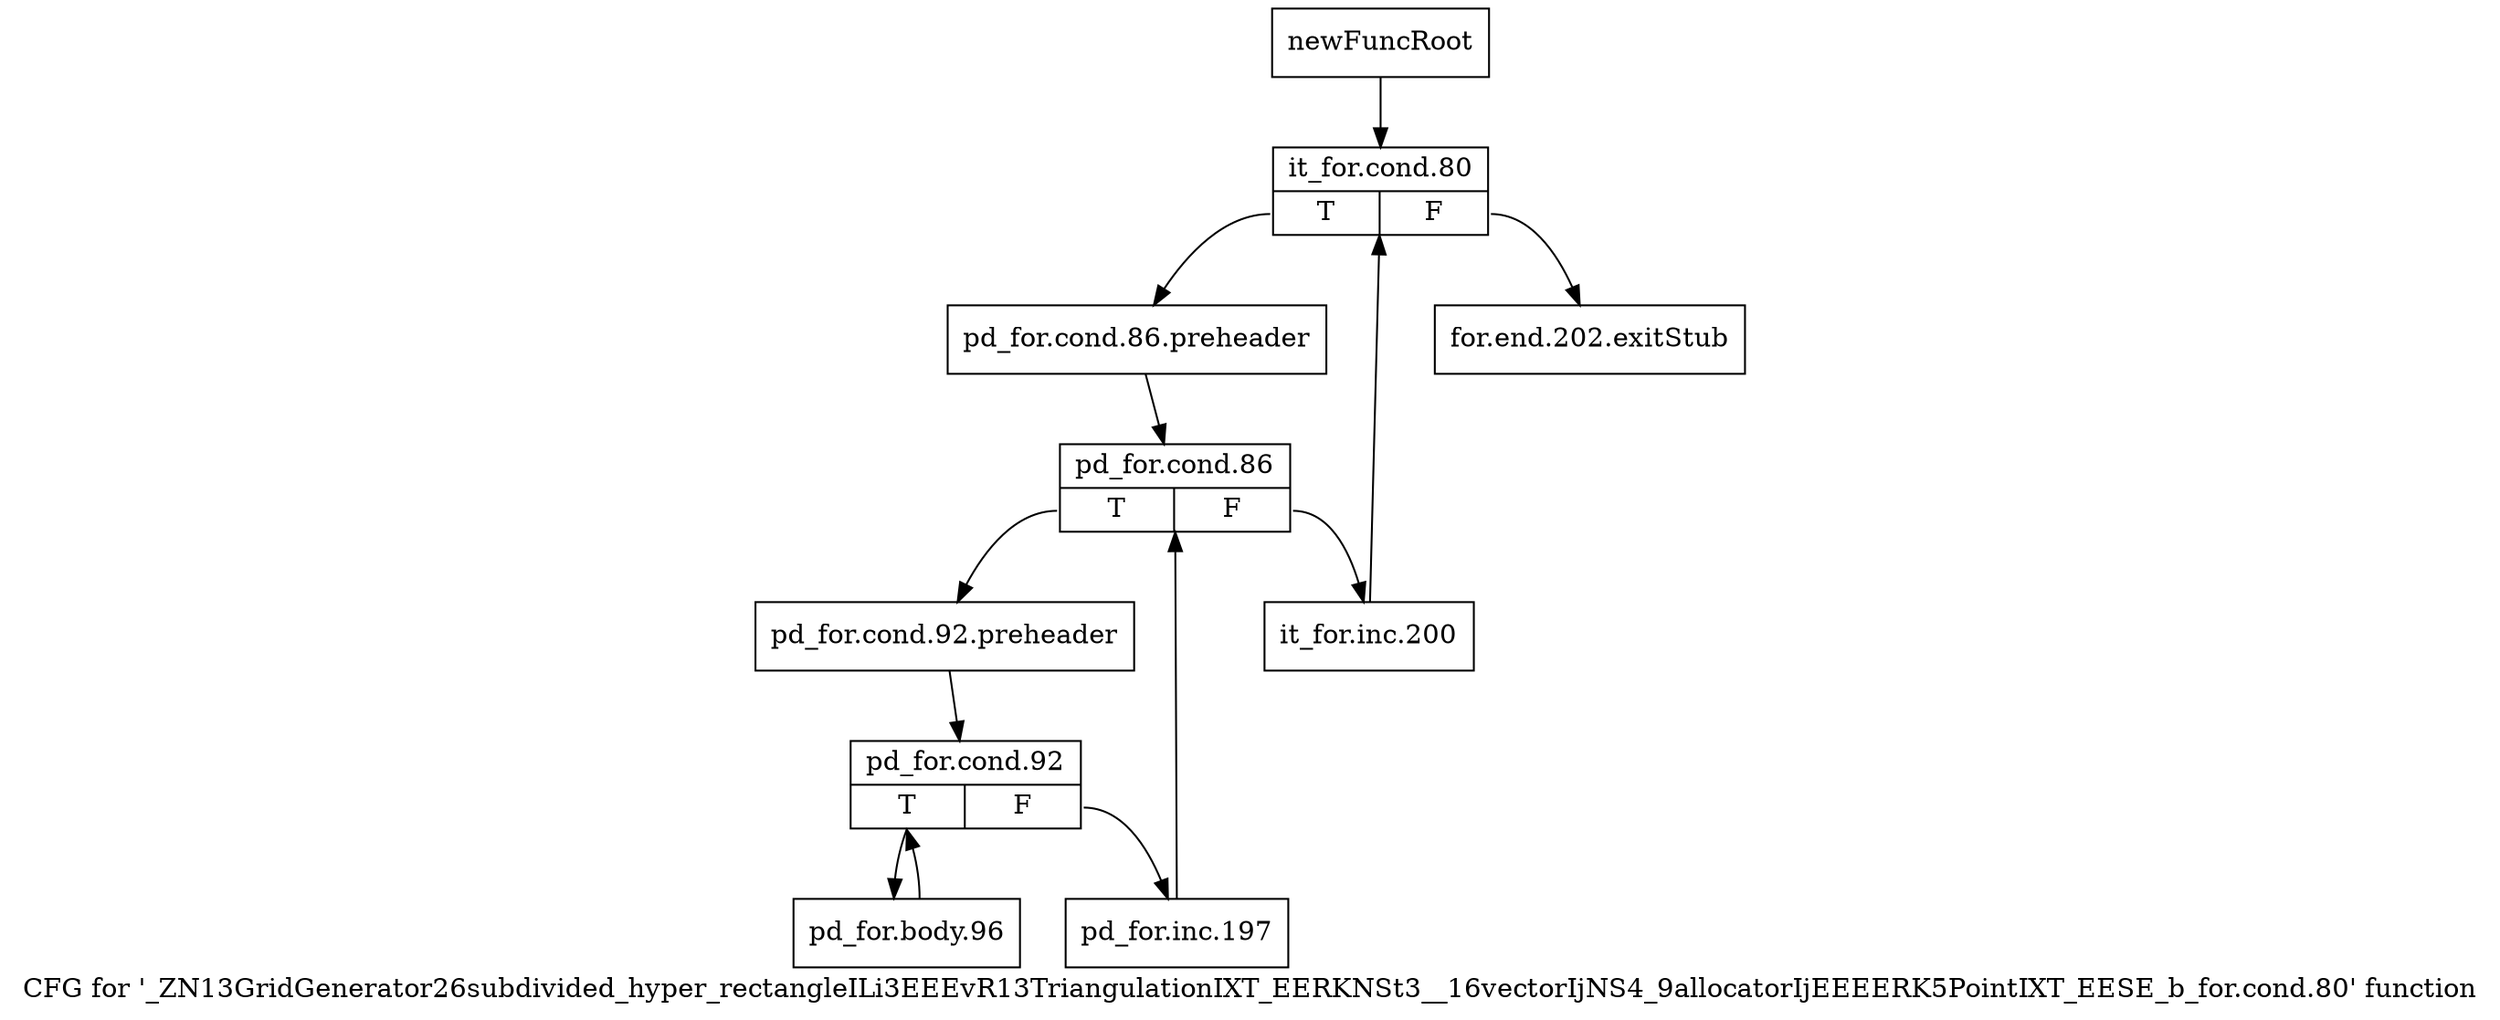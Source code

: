 digraph "CFG for '_ZN13GridGenerator26subdivided_hyper_rectangleILi3EEEvR13TriangulationIXT_EERKNSt3__16vectorIjNS4_9allocatorIjEEEERK5PointIXT_EESE_b_for.cond.80' function" {
	label="CFG for '_ZN13GridGenerator26subdivided_hyper_rectangleILi3EEEvR13TriangulationIXT_EERKNSt3__16vectorIjNS4_9allocatorIjEEEERK5PointIXT_EESE_b_for.cond.80' function";

	Node0x934ce70 [shape=record,label="{newFuncRoot}"];
	Node0x934ce70 -> Node0x934cf10;
	Node0x934cec0 [shape=record,label="{for.end.202.exitStub}"];
	Node0x934cf10 [shape=record,label="{it_for.cond.80|{<s0>T|<s1>F}}"];
	Node0x934cf10:s0 -> Node0x934cf60;
	Node0x934cf10:s1 -> Node0x934cec0;
	Node0x934cf60 [shape=record,label="{pd_for.cond.86.preheader}"];
	Node0x934cf60 -> Node0x934cfb0;
	Node0x934cfb0 [shape=record,label="{pd_for.cond.86|{<s0>T|<s1>F}}"];
	Node0x934cfb0:s0 -> Node0x934d050;
	Node0x934cfb0:s1 -> Node0x934d000;
	Node0x934d000 [shape=record,label="{it_for.inc.200}"];
	Node0x934d000 -> Node0x934cf10;
	Node0x934d050 [shape=record,label="{pd_for.cond.92.preheader}"];
	Node0x934d050 -> Node0x934d0a0;
	Node0x934d0a0 [shape=record,label="{pd_for.cond.92|{<s0>T|<s1>F}}"];
	Node0x934d0a0:s0 -> Node0x934d140;
	Node0x934d0a0:s1 -> Node0x934d0f0;
	Node0x934d0f0 [shape=record,label="{pd_for.inc.197}"];
	Node0x934d0f0 -> Node0x934cfb0;
	Node0x934d140 [shape=record,label="{pd_for.body.96}"];
	Node0x934d140 -> Node0x934d0a0;
}
